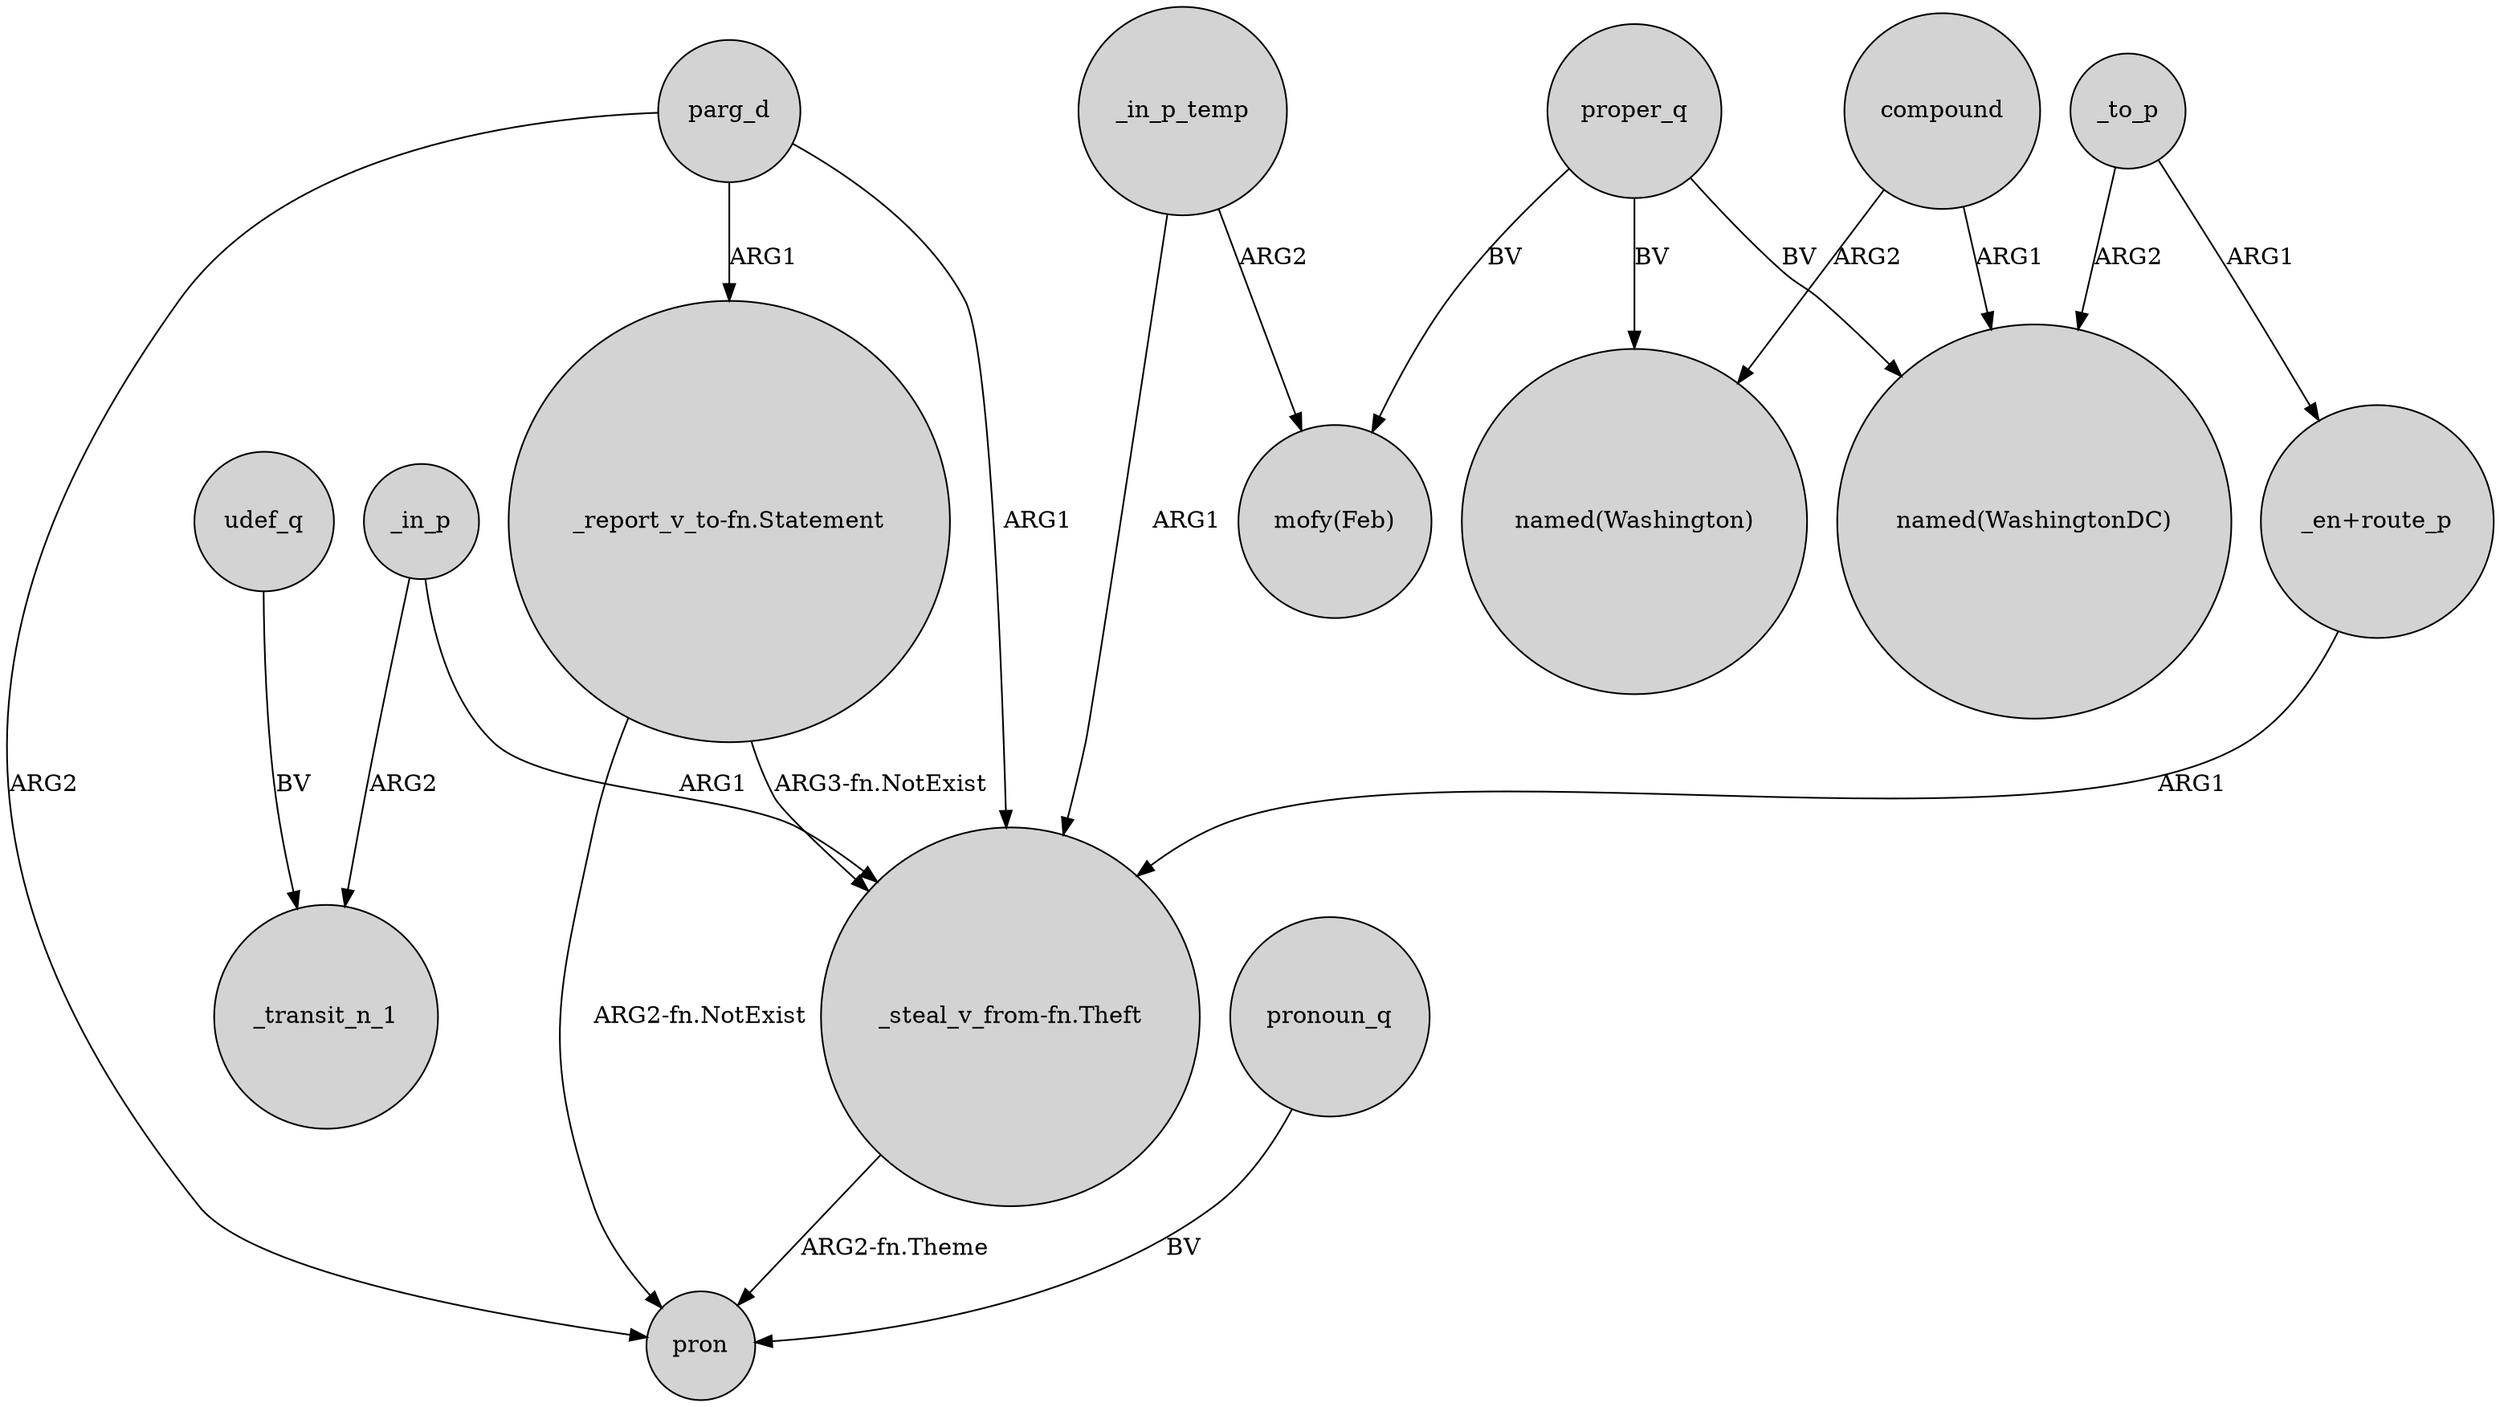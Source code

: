 digraph {
	node [shape=circle style=filled]
	udef_q -> _transit_n_1 [label=BV]
	_to_p -> "_en+route_p" [label=ARG1]
	compound -> "named(WashingtonDC)" [label=ARG1]
	_in_p -> _transit_n_1 [label=ARG2]
	_in_p -> "_steal_v_from-fn.Theft" [label=ARG1]
	proper_q -> "named(WashingtonDC)" [label=BV]
	"_en+route_p" -> "_steal_v_from-fn.Theft" [label=ARG1]
	proper_q -> "named(Washington)" [label=BV]
	parg_d -> pron [label=ARG2]
	parg_d -> "_steal_v_from-fn.Theft" [label=ARG1]
	"_steal_v_from-fn.Theft" -> pron [label="ARG2-fn.Theme"]
	pronoun_q -> pron [label=BV]
	proper_q -> "mofy(Feb)" [label=BV]
	_to_p -> "named(WashingtonDC)" [label=ARG2]
	_in_p_temp -> "mofy(Feb)" [label=ARG2]
	parg_d -> "_report_v_to-fn.Statement" [label=ARG1]
	"_report_v_to-fn.Statement" -> "_steal_v_from-fn.Theft" [label="ARG3-fn.NotExist"]
	compound -> "named(Washington)" [label=ARG2]
	_in_p_temp -> "_steal_v_from-fn.Theft" [label=ARG1]
	"_report_v_to-fn.Statement" -> pron [label="ARG2-fn.NotExist"]
}
